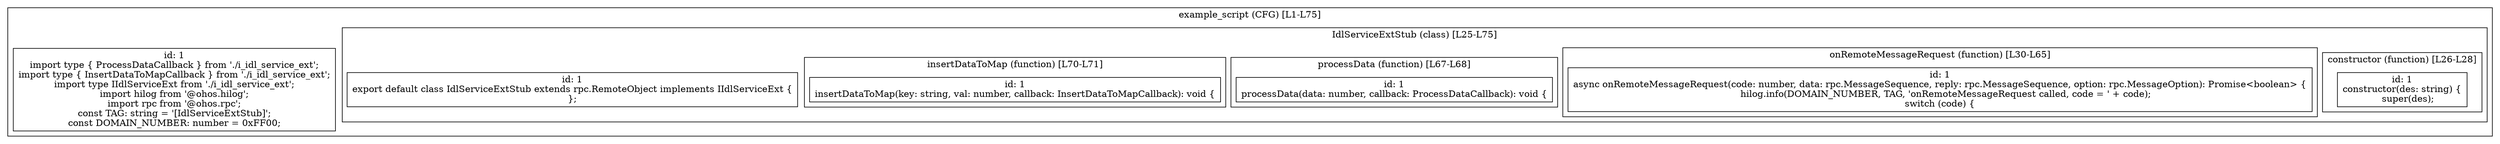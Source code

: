 digraph "109.ts" {
  subgraph "cluster_1" {
    label="example_script (CFG) [L1-L75]";
    node_1_1 [label="id: 1\nimport type { ProcessDataCallback } from './i_idl_service_ext';
import type { InsertDataToMapCallback } from './i_idl_service_ext';
import type IIdlServiceExt from './i_idl_service_ext';
import hilog from '@ohos.hilog';
import rpc from '@ohos.rpc';
const TAG: string = '[IdlServiceExtStub]';
const DOMAIN_NUMBER: number = 0xFF00;", shape=box];
  subgraph "cluster_2" {
    label="IdlServiceExtStub (class) [L25-L75]";
    node_2_1 [label="id: 1\nexport default class IdlServiceExtStub extends rpc.RemoteObject implements IIdlServiceExt {
};", shape=box];
  subgraph "cluster_3" {
    label="constructor (function) [L26-L28]";
    node_3_1 [label="id: 1\nconstructor(des: string) {
    super(des);", shape=box];
  }
  subgraph "cluster_4" {
    label="onRemoteMessageRequest (function) [L30-L65]";
    node_4_1 [label="id: 1\nasync onRemoteMessageRequest(code: number, data: rpc.MessageSequence, reply: rpc.MessageSequence, option: rpc.MessageOption): Promise<boolean> {
    hilog.info(DOMAIN_NUMBER, TAG, 'onRemoteMessageRequest called, code = ' + code);
switch (code) {", shape=box];
  }
  subgraph "cluster_5" {
    label="processData (function) [L67-L68]";
    node_5_1 [label="id: 1\nprocessData(data: number, callback: ProcessDataCallback): void {", shape=box];
  }
  subgraph "cluster_6" {
    label="insertDataToMap (function) [L70-L71]";
    node_6_1 [label="id: 1\ninsertDataToMap(key: string, val: number, callback: InsertDataToMapCallback): void {", shape=box];
  }
  }
  }
}
